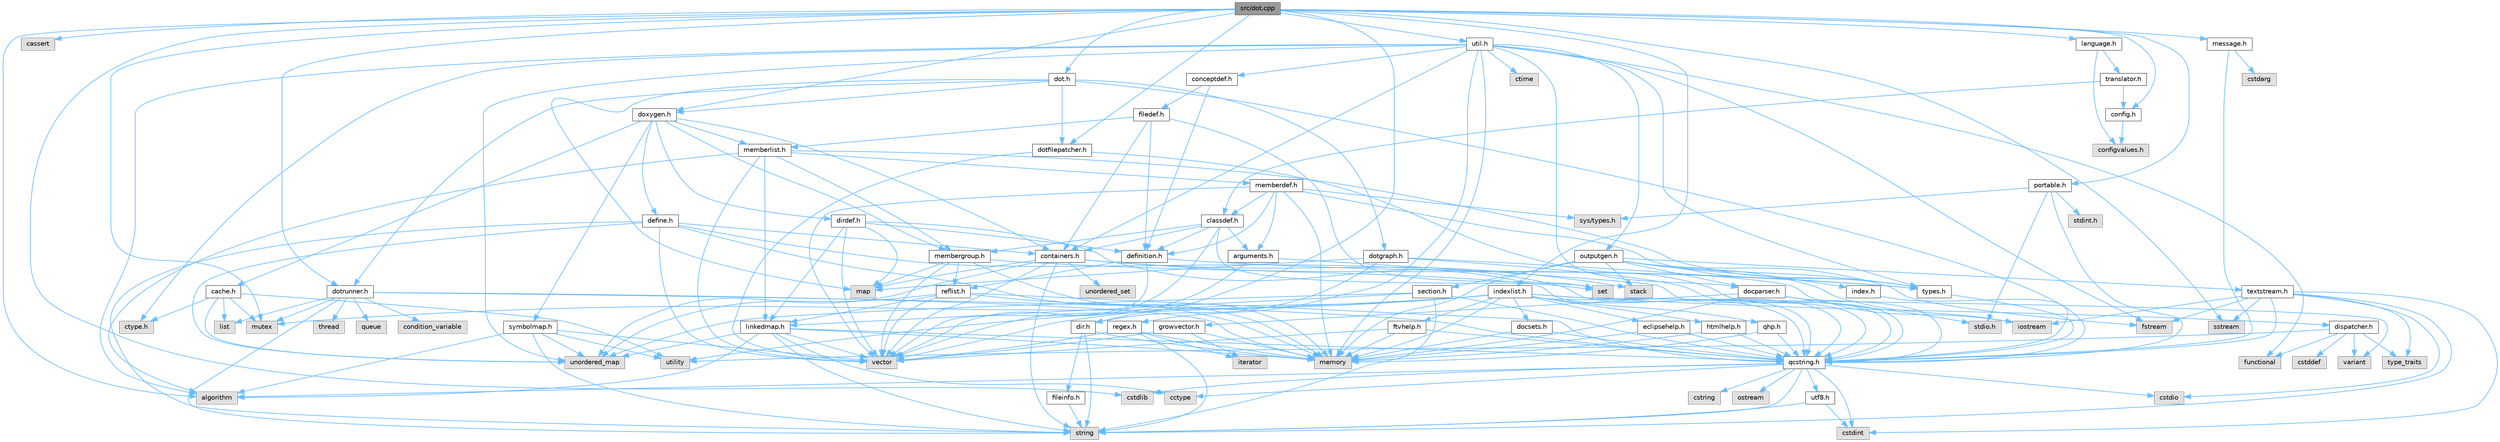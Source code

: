 digraph "src/dot.cpp"
{
 // INTERACTIVE_SVG=YES
 // LATEX_PDF_SIZE
  bgcolor="transparent";
  edge [fontname=Helvetica,fontsize=10,labelfontname=Helvetica,labelfontsize=10];
  node [fontname=Helvetica,fontsize=10,shape=box,height=0.2,width=0.4];
  Node1 [label="src/dot.cpp",height=0.2,width=0.4,color="gray40", fillcolor="grey60", style="filled", fontcolor="black",tooltip=" "];
  Node1 -> Node2 [color="steelblue1",style="solid"];
  Node2 [label="cstdlib",height=0.2,width=0.4,color="grey60", fillcolor="#E0E0E0", style="filled",tooltip=" "];
  Node1 -> Node3 [color="steelblue1",style="solid"];
  Node3 [label="cassert",height=0.2,width=0.4,color="grey60", fillcolor="#E0E0E0", style="filled",tooltip=" "];
  Node1 -> Node4 [color="steelblue1",style="solid"];
  Node4 [label="sstream",height=0.2,width=0.4,color="grey60", fillcolor="#E0E0E0", style="filled",tooltip=" "];
  Node1 -> Node5 [color="steelblue1",style="solid"];
  Node5 [label="algorithm",height=0.2,width=0.4,color="grey60", fillcolor="#E0E0E0", style="filled",tooltip=" "];
  Node1 -> Node6 [color="steelblue1",style="solid"];
  Node6 [label="mutex",height=0.2,width=0.4,color="grey60", fillcolor="#E0E0E0", style="filled",tooltip=" "];
  Node1 -> Node7 [color="steelblue1",style="solid"];
  Node7 [label="config.h",height=0.2,width=0.4,color="grey40", fillcolor="white", style="filled",URL="$db/d16/config_8h.html",tooltip=" "];
  Node7 -> Node8 [color="steelblue1",style="solid"];
  Node8 [label="configvalues.h",height=0.2,width=0.4,color="grey60", fillcolor="#E0E0E0", style="filled",tooltip=" "];
  Node1 -> Node9 [color="steelblue1",style="solid"];
  Node9 [label="dot.h",height=0.2,width=0.4,color="grey40", fillcolor="white", style="filled",URL="$d6/d4a/dot_8h.html",tooltip=" "];
  Node9 -> Node10 [color="steelblue1",style="solid"];
  Node10 [label="map",height=0.2,width=0.4,color="grey60", fillcolor="#E0E0E0", style="filled",tooltip=" "];
  Node9 -> Node11 [color="steelblue1",style="solid"];
  Node11 [label="qcstring.h",height=0.2,width=0.4,color="grey40", fillcolor="white", style="filled",URL="$d7/d5c/qcstring_8h.html",tooltip=" "];
  Node11 -> Node12 [color="steelblue1",style="solid"];
  Node12 [label="string",height=0.2,width=0.4,color="grey60", fillcolor="#E0E0E0", style="filled",tooltip=" "];
  Node11 -> Node5 [color="steelblue1",style="solid"];
  Node11 -> Node13 [color="steelblue1",style="solid"];
  Node13 [label="cctype",height=0.2,width=0.4,color="grey60", fillcolor="#E0E0E0", style="filled",tooltip=" "];
  Node11 -> Node14 [color="steelblue1",style="solid"];
  Node14 [label="cstring",height=0.2,width=0.4,color="grey60", fillcolor="#E0E0E0", style="filled",tooltip=" "];
  Node11 -> Node15 [color="steelblue1",style="solid"];
  Node15 [label="cstdio",height=0.2,width=0.4,color="grey60", fillcolor="#E0E0E0", style="filled",tooltip=" "];
  Node11 -> Node2 [color="steelblue1",style="solid"];
  Node11 -> Node16 [color="steelblue1",style="solid"];
  Node16 [label="cstdint",height=0.2,width=0.4,color="grey60", fillcolor="#E0E0E0", style="filled",tooltip=" "];
  Node11 -> Node17 [color="steelblue1",style="solid"];
  Node17 [label="ostream",height=0.2,width=0.4,color="grey60", fillcolor="#E0E0E0", style="filled",tooltip=" "];
  Node11 -> Node18 [color="steelblue1",style="solid"];
  Node18 [label="utf8.h",height=0.2,width=0.4,color="grey40", fillcolor="white", style="filled",URL="$db/d7c/utf8_8h.html",tooltip="Various UTF8 related helper functions."];
  Node18 -> Node16 [color="steelblue1",style="solid"];
  Node18 -> Node12 [color="steelblue1",style="solid"];
  Node9 -> Node19 [color="steelblue1",style="solid"];
  Node19 [label="dotgraph.h",height=0.2,width=0.4,color="grey40", fillcolor="white", style="filled",URL="$d0/daa/dotgraph_8h.html",tooltip=" "];
  Node19 -> Node20 [color="steelblue1",style="solid"];
  Node20 [label="iostream",height=0.2,width=0.4,color="grey60", fillcolor="#E0E0E0", style="filled",tooltip=" "];
  Node19 -> Node10 [color="steelblue1",style="solid"];
  Node19 -> Node11 [color="steelblue1",style="solid"];
  Node19 -> Node21 [color="steelblue1",style="solid"];
  Node21 [label="dir.h",height=0.2,width=0.4,color="grey40", fillcolor="white", style="filled",URL="$df/d9c/dir_8h.html",tooltip=" "];
  Node21 -> Node12 [color="steelblue1",style="solid"];
  Node21 -> Node22 [color="steelblue1",style="solid"];
  Node22 [label="memory",height=0.2,width=0.4,color="grey60", fillcolor="#E0E0E0", style="filled",tooltip=" "];
  Node21 -> Node23 [color="steelblue1",style="solid"];
  Node23 [label="fileinfo.h",height=0.2,width=0.4,color="grey40", fillcolor="white", style="filled",URL="$df/d45/fileinfo_8h.html",tooltip=" "];
  Node23 -> Node12 [color="steelblue1",style="solid"];
  Node9 -> Node24 [color="steelblue1",style="solid"];
  Node24 [label="dotfilepatcher.h",height=0.2,width=0.4,color="grey40", fillcolor="white", style="filled",URL="$d3/d38/dotfilepatcher_8h.html",tooltip=" "];
  Node24 -> Node25 [color="steelblue1",style="solid"];
  Node25 [label="vector",height=0.2,width=0.4,color="grey60", fillcolor="#E0E0E0", style="filled",tooltip=" "];
  Node24 -> Node11 [color="steelblue1",style="solid"];
  Node9 -> Node26 [color="steelblue1",style="solid"];
  Node26 [label="dotrunner.h",height=0.2,width=0.4,color="grey40", fillcolor="white", style="filled",URL="$d2/dd1/dotrunner_8h.html",tooltip=" "];
  Node26 -> Node12 [color="steelblue1",style="solid"];
  Node26 -> Node27 [color="steelblue1",style="solid"];
  Node27 [label="thread",height=0.2,width=0.4,color="grey60", fillcolor="#E0E0E0", style="filled",tooltip=" "];
  Node26 -> Node28 [color="steelblue1",style="solid"];
  Node28 [label="list",height=0.2,width=0.4,color="grey60", fillcolor="#E0E0E0", style="filled",tooltip=" "];
  Node26 -> Node29 [color="steelblue1",style="solid"];
  Node29 [label="queue",height=0.2,width=0.4,color="grey60", fillcolor="#E0E0E0", style="filled",tooltip=" "];
  Node26 -> Node6 [color="steelblue1",style="solid"];
  Node26 -> Node30 [color="steelblue1",style="solid"];
  Node30 [label="condition_variable",height=0.2,width=0.4,color="grey60", fillcolor="#E0E0E0", style="filled",tooltip=" "];
  Node26 -> Node22 [color="steelblue1",style="solid"];
  Node26 -> Node11 [color="steelblue1",style="solid"];
  Node9 -> Node31 [color="steelblue1",style="solid"];
  Node31 [label="doxygen.h",height=0.2,width=0.4,color="grey40", fillcolor="white", style="filled",URL="$d1/da1/doxygen_8h.html",tooltip=" "];
  Node31 -> Node32 [color="steelblue1",style="solid"];
  Node32 [label="containers.h",height=0.2,width=0.4,color="grey40", fillcolor="white", style="filled",URL="$d5/d75/containers_8h.html",tooltip=" "];
  Node32 -> Node25 [color="steelblue1",style="solid"];
  Node32 -> Node12 [color="steelblue1",style="solid"];
  Node32 -> Node33 [color="steelblue1",style="solid"];
  Node33 [label="set",height=0.2,width=0.4,color="grey60", fillcolor="#E0E0E0", style="filled",tooltip=" "];
  Node32 -> Node10 [color="steelblue1",style="solid"];
  Node32 -> Node34 [color="steelblue1",style="solid"];
  Node34 [label="unordered_set",height=0.2,width=0.4,color="grey60", fillcolor="#E0E0E0", style="filled",tooltip=" "];
  Node32 -> Node35 [color="steelblue1",style="solid"];
  Node35 [label="unordered_map",height=0.2,width=0.4,color="grey60", fillcolor="#E0E0E0", style="filled",tooltip=" "];
  Node32 -> Node36 [color="steelblue1",style="solid"];
  Node36 [label="stack",height=0.2,width=0.4,color="grey60", fillcolor="#E0E0E0", style="filled",tooltip=" "];
  Node31 -> Node37 [color="steelblue1",style="solid"];
  Node37 [label="membergroup.h",height=0.2,width=0.4,color="grey40", fillcolor="white", style="filled",URL="$d9/d11/membergroup_8h.html",tooltip=" "];
  Node37 -> Node25 [color="steelblue1",style="solid"];
  Node37 -> Node10 [color="steelblue1",style="solid"];
  Node37 -> Node22 [color="steelblue1",style="solid"];
  Node37 -> Node38 [color="steelblue1",style="solid"];
  Node38 [label="types.h",height=0.2,width=0.4,color="grey40", fillcolor="white", style="filled",URL="$d9/d49/types_8h.html",tooltip="This file contains a number of basic enums and types."];
  Node38 -> Node11 [color="steelblue1",style="solid"];
  Node37 -> Node39 [color="steelblue1",style="solid"];
  Node39 [label="reflist.h",height=0.2,width=0.4,color="grey40", fillcolor="white", style="filled",URL="$d1/d02/reflist_8h.html",tooltip=" "];
  Node39 -> Node25 [color="steelblue1",style="solid"];
  Node39 -> Node35 [color="steelblue1",style="solid"];
  Node39 -> Node22 [color="steelblue1",style="solid"];
  Node39 -> Node11 [color="steelblue1",style="solid"];
  Node39 -> Node40 [color="steelblue1",style="solid"];
  Node40 [label="linkedmap.h",height=0.2,width=0.4,color="grey40", fillcolor="white", style="filled",URL="$da/de1/linkedmap_8h.html",tooltip=" "];
  Node40 -> Node35 [color="steelblue1",style="solid"];
  Node40 -> Node25 [color="steelblue1",style="solid"];
  Node40 -> Node22 [color="steelblue1",style="solid"];
  Node40 -> Node12 [color="steelblue1",style="solid"];
  Node40 -> Node5 [color="steelblue1",style="solid"];
  Node40 -> Node13 [color="steelblue1",style="solid"];
  Node40 -> Node11 [color="steelblue1",style="solid"];
  Node31 -> Node41 [color="steelblue1",style="solid"];
  Node41 [label="dirdef.h",height=0.2,width=0.4,color="grey40", fillcolor="white", style="filled",URL="$d6/d15/dirdef_8h.html",tooltip=" "];
  Node41 -> Node25 [color="steelblue1",style="solid"];
  Node41 -> Node10 [color="steelblue1",style="solid"];
  Node41 -> Node11 [color="steelblue1",style="solid"];
  Node41 -> Node40 [color="steelblue1",style="solid"];
  Node41 -> Node42 [color="steelblue1",style="solid"];
  Node42 [label="definition.h",height=0.2,width=0.4,color="grey40", fillcolor="white", style="filled",URL="$df/da1/definition_8h.html",tooltip=" "];
  Node42 -> Node25 [color="steelblue1",style="solid"];
  Node42 -> Node38 [color="steelblue1",style="solid"];
  Node42 -> Node39 [color="steelblue1",style="solid"];
  Node31 -> Node43 [color="steelblue1",style="solid"];
  Node43 [label="memberlist.h",height=0.2,width=0.4,color="grey40", fillcolor="white", style="filled",URL="$dd/d78/memberlist_8h.html",tooltip=" "];
  Node43 -> Node25 [color="steelblue1",style="solid"];
  Node43 -> Node5 [color="steelblue1",style="solid"];
  Node43 -> Node44 [color="steelblue1",style="solid"];
  Node44 [label="memberdef.h",height=0.2,width=0.4,color="grey40", fillcolor="white", style="filled",URL="$d4/d46/memberdef_8h.html",tooltip=" "];
  Node44 -> Node25 [color="steelblue1",style="solid"];
  Node44 -> Node22 [color="steelblue1",style="solid"];
  Node44 -> Node45 [color="steelblue1",style="solid"];
  Node45 [label="sys/types.h",height=0.2,width=0.4,color="grey60", fillcolor="#E0E0E0", style="filled",tooltip=" "];
  Node44 -> Node38 [color="steelblue1",style="solid"];
  Node44 -> Node42 [color="steelblue1",style="solid"];
  Node44 -> Node46 [color="steelblue1",style="solid"];
  Node46 [label="arguments.h",height=0.2,width=0.4,color="grey40", fillcolor="white", style="filled",URL="$df/d9b/arguments_8h.html",tooltip=" "];
  Node46 -> Node25 [color="steelblue1",style="solid"];
  Node46 -> Node11 [color="steelblue1",style="solid"];
  Node44 -> Node47 [color="steelblue1",style="solid"];
  Node47 [label="classdef.h",height=0.2,width=0.4,color="grey40", fillcolor="white", style="filled",URL="$d1/da6/classdef_8h.html",tooltip=" "];
  Node47 -> Node25 [color="steelblue1",style="solid"];
  Node47 -> Node33 [color="steelblue1",style="solid"];
  Node47 -> Node32 [color="steelblue1",style="solid"];
  Node47 -> Node42 [color="steelblue1",style="solid"];
  Node47 -> Node46 [color="steelblue1",style="solid"];
  Node47 -> Node37 [color="steelblue1",style="solid"];
  Node43 -> Node40 [color="steelblue1",style="solid"];
  Node43 -> Node38 [color="steelblue1",style="solid"];
  Node43 -> Node37 [color="steelblue1",style="solid"];
  Node31 -> Node48 [color="steelblue1",style="solid"];
  Node48 [label="define.h",height=0.2,width=0.4,color="grey40", fillcolor="white", style="filled",URL="$df/d67/define_8h.html",tooltip=" "];
  Node48 -> Node25 [color="steelblue1",style="solid"];
  Node48 -> Node22 [color="steelblue1",style="solid"];
  Node48 -> Node12 [color="steelblue1",style="solid"];
  Node48 -> Node35 [color="steelblue1",style="solid"];
  Node48 -> Node11 [color="steelblue1",style="solid"];
  Node48 -> Node32 [color="steelblue1",style="solid"];
  Node31 -> Node49 [color="steelblue1",style="solid"];
  Node49 [label="cache.h",height=0.2,width=0.4,color="grey40", fillcolor="white", style="filled",URL="$d3/d26/cache_8h.html",tooltip=" "];
  Node49 -> Node28 [color="steelblue1",style="solid"];
  Node49 -> Node35 [color="steelblue1",style="solid"];
  Node49 -> Node6 [color="steelblue1",style="solid"];
  Node49 -> Node50 [color="steelblue1",style="solid"];
  Node50 [label="utility",height=0.2,width=0.4,color="grey60", fillcolor="#E0E0E0", style="filled",tooltip=" "];
  Node49 -> Node51 [color="steelblue1",style="solid"];
  Node51 [label="ctype.h",height=0.2,width=0.4,color="grey60", fillcolor="#E0E0E0", style="filled",tooltip=" "];
  Node31 -> Node52 [color="steelblue1",style="solid"];
  Node52 [label="symbolmap.h",height=0.2,width=0.4,color="grey40", fillcolor="white", style="filled",URL="$d7/ddd/symbolmap_8h.html",tooltip=" "];
  Node52 -> Node5 [color="steelblue1",style="solid"];
  Node52 -> Node35 [color="steelblue1",style="solid"];
  Node52 -> Node25 [color="steelblue1",style="solid"];
  Node52 -> Node12 [color="steelblue1",style="solid"];
  Node52 -> Node50 [color="steelblue1",style="solid"];
  Node1 -> Node26 [color="steelblue1",style="solid"];
  Node1 -> Node24 [color="steelblue1",style="solid"];
  Node1 -> Node53 [color="steelblue1",style="solid"];
  Node53 [label="util.h",height=0.2,width=0.4,color="grey40", fillcolor="white", style="filled",URL="$d8/d3c/util_8h.html",tooltip="A bunch of utility functions."];
  Node53 -> Node22 [color="steelblue1",style="solid"];
  Node53 -> Node35 [color="steelblue1",style="solid"];
  Node53 -> Node5 [color="steelblue1",style="solid"];
  Node53 -> Node54 [color="steelblue1",style="solid"];
  Node54 [label="functional",height=0.2,width=0.4,color="grey60", fillcolor="#E0E0E0", style="filled",tooltip=" "];
  Node53 -> Node55 [color="steelblue1",style="solid"];
  Node55 [label="fstream",height=0.2,width=0.4,color="grey60", fillcolor="#E0E0E0", style="filled",tooltip=" "];
  Node53 -> Node56 [color="steelblue1",style="solid"];
  Node56 [label="ctime",height=0.2,width=0.4,color="grey60", fillcolor="#E0E0E0", style="filled",tooltip=" "];
  Node53 -> Node51 [color="steelblue1",style="solid"];
  Node53 -> Node38 [color="steelblue1",style="solid"];
  Node53 -> Node57 [color="steelblue1",style="solid"];
  Node57 [label="docparser.h",height=0.2,width=0.4,color="grey40", fillcolor="white", style="filled",URL="$de/d9c/docparser_8h.html",tooltip=" "];
  Node57 -> Node58 [color="steelblue1",style="solid"];
  Node58 [label="stdio.h",height=0.2,width=0.4,color="grey60", fillcolor="#E0E0E0", style="filled",tooltip=" "];
  Node57 -> Node22 [color="steelblue1",style="solid"];
  Node57 -> Node11 [color="steelblue1",style="solid"];
  Node57 -> Node59 [color="steelblue1",style="solid"];
  Node59 [label="growvector.h",height=0.2,width=0.4,color="grey40", fillcolor="white", style="filled",URL="$d7/d50/growvector_8h.html",tooltip=" "];
  Node59 -> Node25 [color="steelblue1",style="solid"];
  Node59 -> Node22 [color="steelblue1",style="solid"];
  Node59 -> Node60 [color="steelblue1",style="solid"];
  Node60 [label="iterator",height=0.2,width=0.4,color="grey60", fillcolor="#E0E0E0", style="filled",tooltip=" "];
  Node53 -> Node32 [color="steelblue1",style="solid"];
  Node53 -> Node61 [color="steelblue1",style="solid"];
  Node61 [label="outputgen.h",height=0.2,width=0.4,color="grey40", fillcolor="white", style="filled",URL="$df/d06/outputgen_8h.html",tooltip=" "];
  Node61 -> Node22 [color="steelblue1",style="solid"];
  Node61 -> Node36 [color="steelblue1",style="solid"];
  Node61 -> Node20 [color="steelblue1",style="solid"];
  Node61 -> Node55 [color="steelblue1",style="solid"];
  Node61 -> Node38 [color="steelblue1",style="solid"];
  Node61 -> Node62 [color="steelblue1",style="solid"];
  Node62 [label="index.h",height=0.2,width=0.4,color="grey40", fillcolor="white", style="filled",URL="$d1/db5/index_8h.html",tooltip=" "];
  Node62 -> Node11 [color="steelblue1",style="solid"];
  Node61 -> Node63 [color="steelblue1",style="solid"];
  Node63 [label="section.h",height=0.2,width=0.4,color="grey40", fillcolor="white", style="filled",URL="$d1/d2a/section_8h.html",tooltip=" "];
  Node63 -> Node12 [color="steelblue1",style="solid"];
  Node63 -> Node35 [color="steelblue1",style="solid"];
  Node63 -> Node11 [color="steelblue1",style="solid"];
  Node63 -> Node40 [color="steelblue1",style="solid"];
  Node61 -> Node64 [color="steelblue1",style="solid"];
  Node64 [label="textstream.h",height=0.2,width=0.4,color="grey40", fillcolor="white", style="filled",URL="$d4/d7d/textstream_8h.html",tooltip=" "];
  Node64 -> Node12 [color="steelblue1",style="solid"];
  Node64 -> Node20 [color="steelblue1",style="solid"];
  Node64 -> Node4 [color="steelblue1",style="solid"];
  Node64 -> Node16 [color="steelblue1",style="solid"];
  Node64 -> Node15 [color="steelblue1",style="solid"];
  Node64 -> Node55 [color="steelblue1",style="solid"];
  Node64 -> Node65 [color="steelblue1",style="solid"];
  Node65 [label="type_traits",height=0.2,width=0.4,color="grey60", fillcolor="#E0E0E0", style="filled",tooltip=" "];
  Node64 -> Node11 [color="steelblue1",style="solid"];
  Node61 -> Node57 [color="steelblue1",style="solid"];
  Node53 -> Node66 [color="steelblue1",style="solid"];
  Node66 [label="regex.h",height=0.2,width=0.4,color="grey40", fillcolor="white", style="filled",URL="$d1/d21/regex_8h.html",tooltip=" "];
  Node66 -> Node22 [color="steelblue1",style="solid"];
  Node66 -> Node12 [color="steelblue1",style="solid"];
  Node66 -> Node25 [color="steelblue1",style="solid"];
  Node66 -> Node60 [color="steelblue1",style="solid"];
  Node53 -> Node67 [color="steelblue1",style="solid"];
  Node67 [label="conceptdef.h",height=0.2,width=0.4,color="grey40", fillcolor="white", style="filled",URL="$da/df1/conceptdef_8h.html",tooltip=" "];
  Node67 -> Node42 [color="steelblue1",style="solid"];
  Node67 -> Node68 [color="steelblue1",style="solid"];
  Node68 [label="filedef.h",height=0.2,width=0.4,color="grey40", fillcolor="white", style="filled",URL="$d4/d3a/filedef_8h.html",tooltip=" "];
  Node68 -> Node33 [color="steelblue1",style="solid"];
  Node68 -> Node42 [color="steelblue1",style="solid"];
  Node68 -> Node43 [color="steelblue1",style="solid"];
  Node68 -> Node32 [color="steelblue1",style="solid"];
  Node1 -> Node69 [color="steelblue1",style="solid"];
  Node69 [label="portable.h",height=0.2,width=0.4,color="grey40", fillcolor="white", style="filled",URL="$d2/de2/portable_8h.html",tooltip="Portable versions of functions that are platform dependent."];
  Node69 -> Node58 [color="steelblue1",style="solid"];
  Node69 -> Node45 [color="steelblue1",style="solid"];
  Node69 -> Node70 [color="steelblue1",style="solid"];
  Node70 [label="stdint.h",height=0.2,width=0.4,color="grey60", fillcolor="#E0E0E0", style="filled",tooltip=" "];
  Node69 -> Node11 [color="steelblue1",style="solid"];
  Node1 -> Node71 [color="steelblue1",style="solid"];
  Node71 [label="message.h",height=0.2,width=0.4,color="grey40", fillcolor="white", style="filled",URL="$d2/d0d/message_8h.html",tooltip=" "];
  Node71 -> Node72 [color="steelblue1",style="solid"];
  Node72 [label="cstdarg",height=0.2,width=0.4,color="grey60", fillcolor="#E0E0E0", style="filled",tooltip=" "];
  Node71 -> Node11 [color="steelblue1",style="solid"];
  Node1 -> Node31 [color="steelblue1",style="solid"];
  Node1 -> Node73 [color="steelblue1",style="solid"];
  Node73 [label="language.h",height=0.2,width=0.4,color="grey40", fillcolor="white", style="filled",URL="$d8/dce/language_8h.html",tooltip=" "];
  Node73 -> Node74 [color="steelblue1",style="solid"];
  Node74 [label="translator.h",height=0.2,width=0.4,color="grey40", fillcolor="white", style="filled",URL="$d9/df1/translator_8h.html",tooltip=" "];
  Node74 -> Node47 [color="steelblue1",style="solid"];
  Node74 -> Node7 [color="steelblue1",style="solid"];
  Node73 -> Node8 [color="steelblue1",style="solid"];
  Node1 -> Node75 [color="steelblue1",style="solid"];
  Node75 [label="indexlist.h",height=0.2,width=0.4,color="grey40", fillcolor="white", style="filled",URL="$d5/d61/indexlist_8h.html",tooltip=" "];
  Node75 -> Node50 [color="steelblue1",style="solid"];
  Node75 -> Node25 [color="steelblue1",style="solid"];
  Node75 -> Node22 [color="steelblue1",style="solid"];
  Node75 -> Node6 [color="steelblue1",style="solid"];
  Node75 -> Node76 [color="steelblue1",style="solid"];
  Node76 [label="variant",height=0.2,width=0.4,color="grey60", fillcolor="#E0E0E0", style="filled",tooltip=" "];
  Node75 -> Node11 [color="steelblue1",style="solid"];
  Node75 -> Node77 [color="steelblue1",style="solid"];
  Node77 [label="dispatcher.h",height=0.2,width=0.4,color="grey40", fillcolor="white", style="filled",URL="$da/d73/dispatcher_8h.html",tooltip=" "];
  Node77 -> Node78 [color="steelblue1",style="solid"];
  Node78 [label="cstddef",height=0.2,width=0.4,color="grey60", fillcolor="#E0E0E0", style="filled",tooltip=" "];
  Node77 -> Node50 [color="steelblue1",style="solid"];
  Node77 -> Node54 [color="steelblue1",style="solid"];
  Node77 -> Node76 [color="steelblue1",style="solid"];
  Node77 -> Node65 [color="steelblue1",style="solid"];
  Node75 -> Node79 [color="steelblue1",style="solid"];
  Node79 [label="docsets.h",height=0.2,width=0.4,color="grey40", fillcolor="white", style="filled",URL="$d1/db2/docsets_8h.html",tooltip=" "];
  Node79 -> Node22 [color="steelblue1",style="solid"];
  Node79 -> Node11 [color="steelblue1",style="solid"];
  Node75 -> Node80 [color="steelblue1",style="solid"];
  Node80 [label="eclipsehelp.h",height=0.2,width=0.4,color="grey40", fillcolor="white", style="filled",URL="$db/d9e/eclipsehelp_8h.html",tooltip=" "];
  Node80 -> Node22 [color="steelblue1",style="solid"];
  Node80 -> Node11 [color="steelblue1",style="solid"];
  Node75 -> Node81 [color="steelblue1",style="solid"];
  Node81 [label="ftvhelp.h",height=0.2,width=0.4,color="grey40", fillcolor="white", style="filled",URL="$d2/d4a/ftvhelp_8h.html",tooltip=" "];
  Node81 -> Node22 [color="steelblue1",style="solid"];
  Node81 -> Node25 [color="steelblue1",style="solid"];
  Node81 -> Node11 [color="steelblue1",style="solid"];
  Node75 -> Node82 [color="steelblue1",style="solid"];
  Node82 [label="htmlhelp.h",height=0.2,width=0.4,color="grey40", fillcolor="white", style="filled",URL="$d8/dc3/htmlhelp_8h.html",tooltip=" "];
  Node82 -> Node22 [color="steelblue1",style="solid"];
  Node82 -> Node11 [color="steelblue1",style="solid"];
  Node75 -> Node83 [color="steelblue1",style="solid"];
  Node83 [label="qhp.h",height=0.2,width=0.4,color="grey40", fillcolor="white", style="filled",URL="$dc/d20/qhp_8h.html",tooltip=" "];
  Node83 -> Node22 [color="steelblue1",style="solid"];
  Node83 -> Node11 [color="steelblue1",style="solid"];
  Node1 -> Node21 [color="steelblue1",style="solid"];
}
